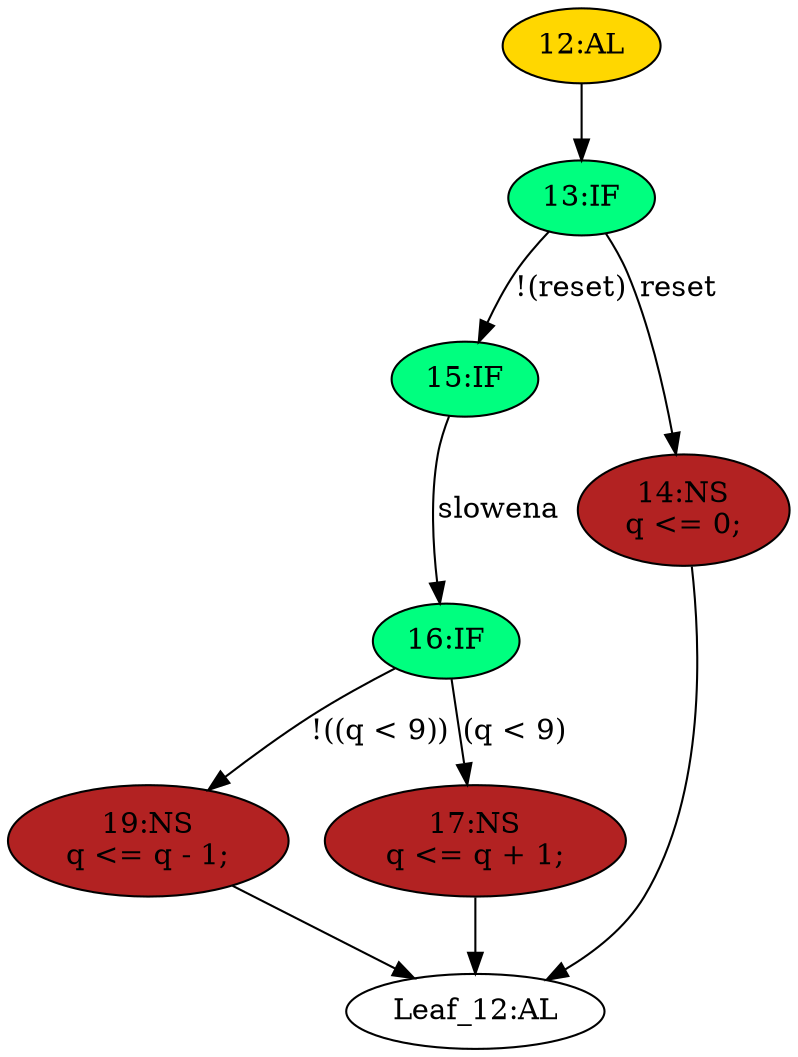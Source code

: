 strict digraph "" {
	node [label="\N"];
	"16:IF"	[ast="<pyverilog.vparser.ast.IfStatement object at 0x7fbafd5993d0>",
		fillcolor=springgreen,
		label="16:IF",
		statements="[]",
		style=filled,
		typ=IfStatement];
	"19:NS"	[ast="<pyverilog.vparser.ast.NonblockingSubstitution object at 0x7fbafd599510>",
		fillcolor=firebrick,
		label="19:NS
q <= q - 1;",
		statements="[<pyverilog.vparser.ast.NonblockingSubstitution object at 0x7fbafd599510>]",
		style=filled,
		typ=NonblockingSubstitution];
	"16:IF" -> "19:NS"	[cond="['q']",
		label="!((q < 9))",
		lineno=16];
	"17:NS"	[ast="<pyverilog.vparser.ast.NonblockingSubstitution object at 0x7fbafd599750>",
		fillcolor=firebrick,
		label="17:NS
q <= q + 1;",
		statements="[<pyverilog.vparser.ast.NonblockingSubstitution object at 0x7fbafd599750>]",
		style=filled,
		typ=NonblockingSubstitution];
	"16:IF" -> "17:NS"	[cond="['q']",
		label="(q < 9)",
		lineno=16];
	"15:IF"	[ast="<pyverilog.vparser.ast.IfStatement object at 0x7fbafd599a10>",
		fillcolor=springgreen,
		label="15:IF",
		statements="[]",
		style=filled,
		typ=IfStatement];
	"15:IF" -> "16:IF"	[cond="['slowena']",
		label=slowena,
		lineno=15];
	"Leaf_12:AL"	[def_var="['q']",
		label="Leaf_12:AL"];
	"19:NS" -> "Leaf_12:AL"	[cond="[]",
		lineno=None];
	"17:NS" -> "Leaf_12:AL"	[cond="[]",
		lineno=None];
	"13:IF"	[ast="<pyverilog.vparser.ast.IfStatement object at 0x7fbafd599a90>",
		fillcolor=springgreen,
		label="13:IF",
		statements="[]",
		style=filled,
		typ=IfStatement];
	"13:IF" -> "15:IF"	[cond="['reset']",
		label="!(reset)",
		lineno=13];
	"14:NS"	[ast="<pyverilog.vparser.ast.NonblockingSubstitution object at 0x7fbafd599ad0>",
		fillcolor=firebrick,
		label="14:NS
q <= 0;",
		statements="[<pyverilog.vparser.ast.NonblockingSubstitution object at 0x7fbafd599ad0>]",
		style=filled,
		typ=NonblockingSubstitution];
	"13:IF" -> "14:NS"	[cond="['reset']",
		label=reset,
		lineno=13];
	"12:AL"	[ast="<pyverilog.vparser.ast.Always object at 0x7fbafd599c50>",
		clk_sens=True,
		fillcolor=gold,
		label="12:AL",
		sens="['clk']",
		statements="[]",
		style=filled,
		typ=Always,
		use_var="['reset', 'q', 'slowena']"];
	"12:AL" -> "13:IF"	[cond="[]",
		lineno=None];
	"14:NS" -> "Leaf_12:AL"	[cond="[]",
		lineno=None];
}
